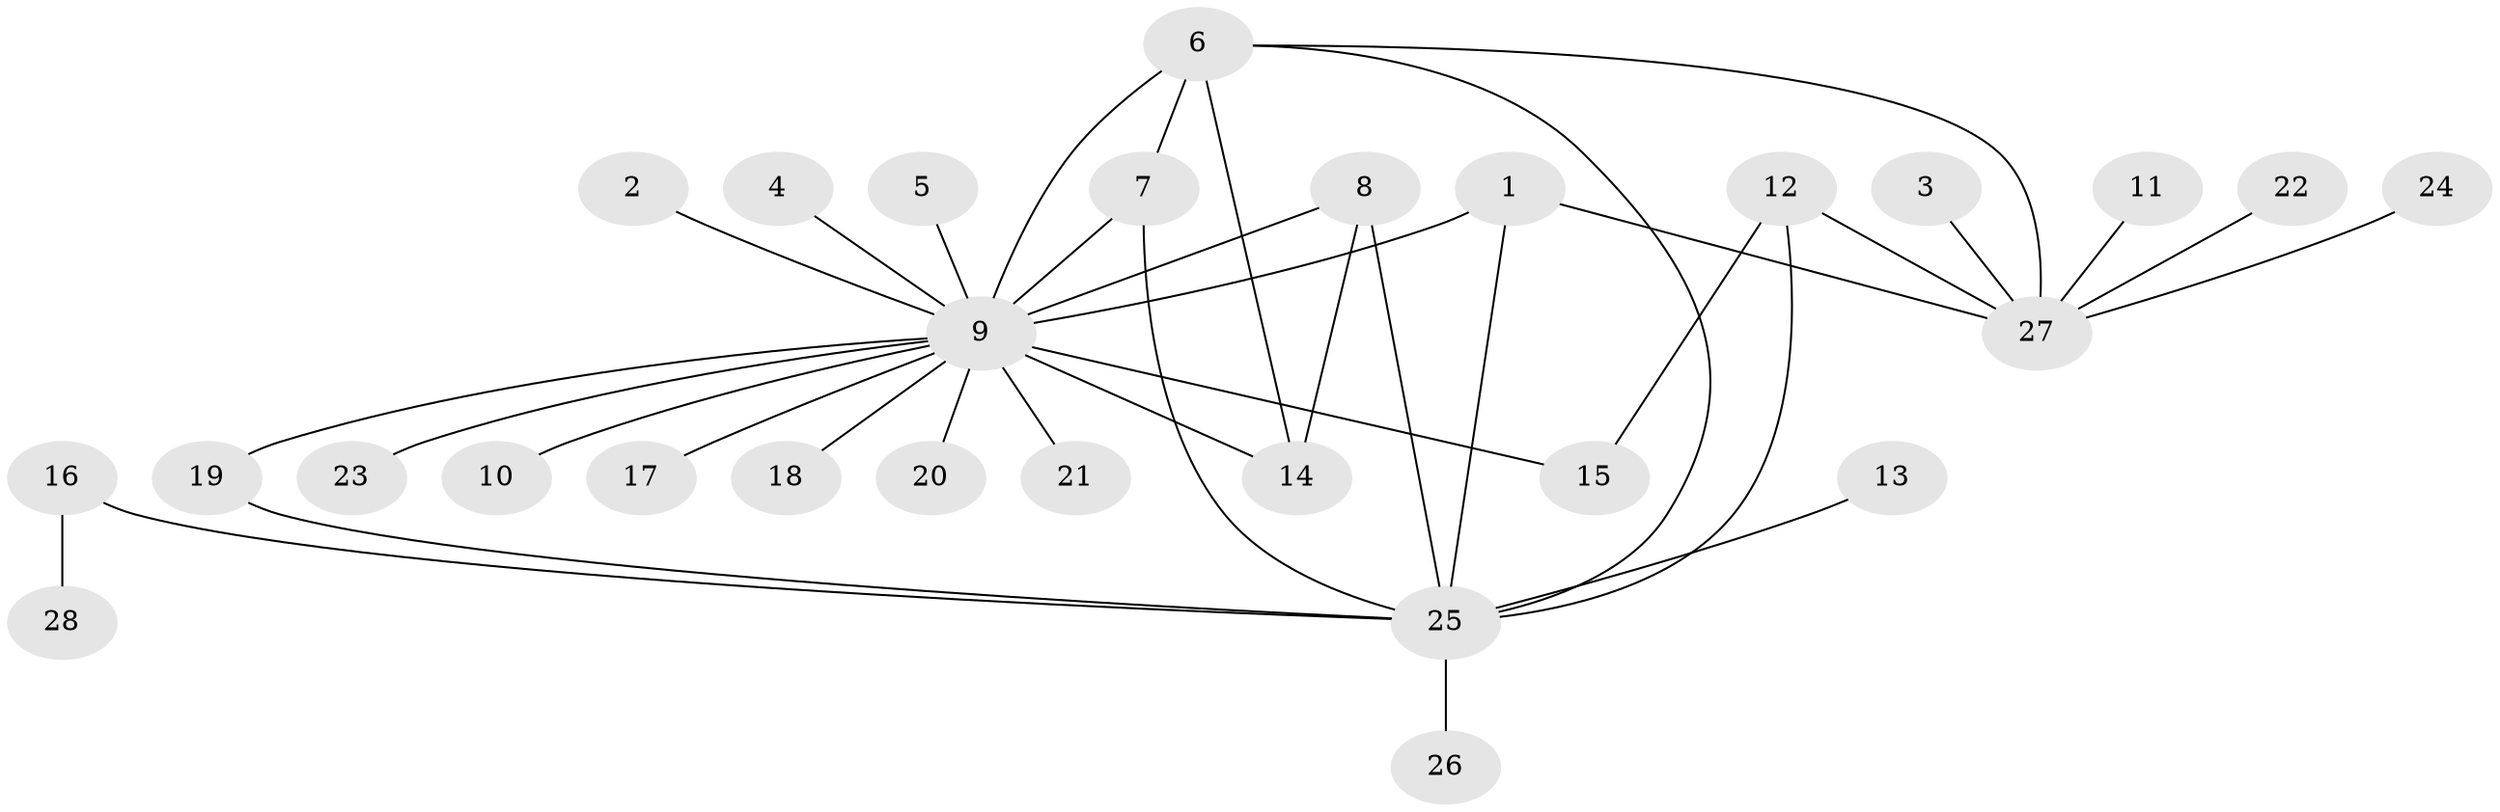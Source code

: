 // original degree distribution, {5: 0.05555555555555555, 7: 0.018518518518518517, 3: 0.12962962962962962, 4: 0.07407407407407407, 10: 0.018518518518518517, 8: 0.018518518518518517, 2: 0.2037037037037037, 1: 0.46296296296296297, 6: 0.018518518518518517}
// Generated by graph-tools (version 1.1) at 2025/50/03/09/25 03:50:30]
// undirected, 28 vertices, 37 edges
graph export_dot {
graph [start="1"]
  node [color=gray90,style=filled];
  1;
  2;
  3;
  4;
  5;
  6;
  7;
  8;
  9;
  10;
  11;
  12;
  13;
  14;
  15;
  16;
  17;
  18;
  19;
  20;
  21;
  22;
  23;
  24;
  25;
  26;
  27;
  28;
  1 -- 9 [weight=1.0];
  1 -- 25 [weight=1.0];
  1 -- 27 [weight=1.0];
  2 -- 9 [weight=1.0];
  3 -- 27 [weight=1.0];
  4 -- 9 [weight=1.0];
  5 -- 9 [weight=1.0];
  6 -- 7 [weight=1.0];
  6 -- 9 [weight=2.0];
  6 -- 14 [weight=1.0];
  6 -- 25 [weight=1.0];
  6 -- 27 [weight=1.0];
  7 -- 9 [weight=2.0];
  7 -- 25 [weight=1.0];
  8 -- 9 [weight=1.0];
  8 -- 14 [weight=1.0];
  8 -- 25 [weight=1.0];
  9 -- 10 [weight=1.0];
  9 -- 14 [weight=1.0];
  9 -- 15 [weight=1.0];
  9 -- 17 [weight=1.0];
  9 -- 18 [weight=1.0];
  9 -- 19 [weight=1.0];
  9 -- 20 [weight=1.0];
  9 -- 21 [weight=1.0];
  9 -- 23 [weight=1.0];
  11 -- 27 [weight=1.0];
  12 -- 15 [weight=1.0];
  12 -- 25 [weight=1.0];
  12 -- 27 [weight=1.0];
  13 -- 25 [weight=1.0];
  16 -- 25 [weight=1.0];
  16 -- 28 [weight=1.0];
  19 -- 25 [weight=1.0];
  22 -- 27 [weight=1.0];
  24 -- 27 [weight=1.0];
  25 -- 26 [weight=1.0];
}
